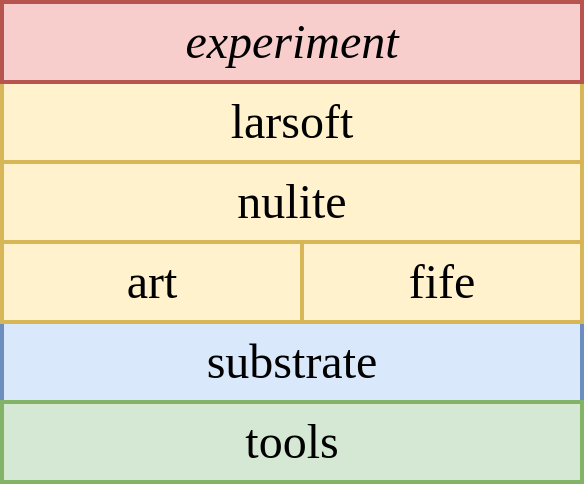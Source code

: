 <mxfile version="24.8.2">
  <diagram name="Page-1" id="CaiUxyqBMfoCklWjdcWj">
    <mxGraphModel dx="1361" dy="1572" grid="1" gridSize="10" guides="1" tooltips="1" connect="1" arrows="1" fold="1" page="1" pageScale="1" pageWidth="850" pageHeight="1100" math="0" shadow="0">
      <root>
        <mxCell id="0" />
        <mxCell id="1" parent="0" />
        <mxCell id="VT23J8wfdMjPRiA1xJDA-1" value="&lt;font style=&quot;font-size: 24px;&quot; face=&quot;Lucida Console&quot;&gt;substrate&lt;/font&gt;" style="rounded=0;whiteSpace=wrap;html=1;strokeWidth=2;fillColor=#dae8fc;strokeColor=#6c8ebf;" vertex="1" parent="1">
          <mxGeometry x="510" y="770" width="290" height="40" as="geometry" />
        </mxCell>
        <mxCell id="VT23J8wfdMjPRiA1xJDA-2" value="&lt;font style=&quot;font-size: 24px;&quot; face=&quot;Lucida Console&quot;&gt;tools&lt;/font&gt;" style="rounded=0;whiteSpace=wrap;html=1;strokeWidth=2;fillColor=#d5e8d4;strokeColor=#82b366;" vertex="1" parent="1">
          <mxGeometry x="510" y="810" width="290" height="40" as="geometry" />
        </mxCell>
        <mxCell id="VT23J8wfdMjPRiA1xJDA-3" value="&lt;font style=&quot;font-size: 24px;&quot; face=&quot;Lucida Console&quot;&gt;fife&lt;/font&gt;" style="rounded=0;whiteSpace=wrap;html=1;strokeWidth=2;fillColor=#fff2cc;strokeColor=#d6b656;" vertex="1" parent="1">
          <mxGeometry x="660" y="730" width="140" height="40" as="geometry" />
        </mxCell>
        <mxCell id="VT23J8wfdMjPRiA1xJDA-4" value="&lt;font style=&quot;font-size: 24px;&quot; face=&quot;Lucida Console&quot;&gt;art&lt;/font&gt;" style="rounded=0;whiteSpace=wrap;html=1;strokeWidth=2;fillColor=#fff2cc;strokeColor=#d6b656;" vertex="1" parent="1">
          <mxGeometry x="510" y="730" width="150" height="40" as="geometry" />
        </mxCell>
        <mxCell id="VT23J8wfdMjPRiA1xJDA-6" value="&lt;font style=&quot;font-size: 24px;&quot; face=&quot;Lucida Console&quot;&gt;nulite&lt;/font&gt;" style="rounded=0;whiteSpace=wrap;html=1;strokeWidth=2;fillColor=#fff2cc;strokeColor=#d6b656;" vertex="1" parent="1">
          <mxGeometry x="510" y="690" width="290" height="40" as="geometry" />
        </mxCell>
        <mxCell id="VT23J8wfdMjPRiA1xJDA-7" value="&lt;font style=&quot;font-size: 24px;&quot; face=&quot;Lucida Console&quot;&gt;larsoft&lt;/font&gt;" style="rounded=0;whiteSpace=wrap;html=1;strokeWidth=2;fillColor=#fff2cc;strokeColor=#d6b656;" vertex="1" parent="1">
          <mxGeometry x="510" y="650" width="290" height="40" as="geometry" />
        </mxCell>
        <mxCell id="VT23J8wfdMjPRiA1xJDA-10" value="&lt;font style=&quot;font-size: 24px;&quot; face=&quot;Lucida Console&quot;&gt;&lt;i&gt;experiment&lt;/i&gt;&lt;/font&gt;" style="rounded=0;whiteSpace=wrap;html=1;strokeWidth=2;fillColor=#f8cecc;strokeColor=#b85450;" vertex="1" parent="1">
          <mxGeometry x="510" y="610" width="290" height="40" as="geometry" />
        </mxCell>
      </root>
    </mxGraphModel>
  </diagram>
</mxfile>
